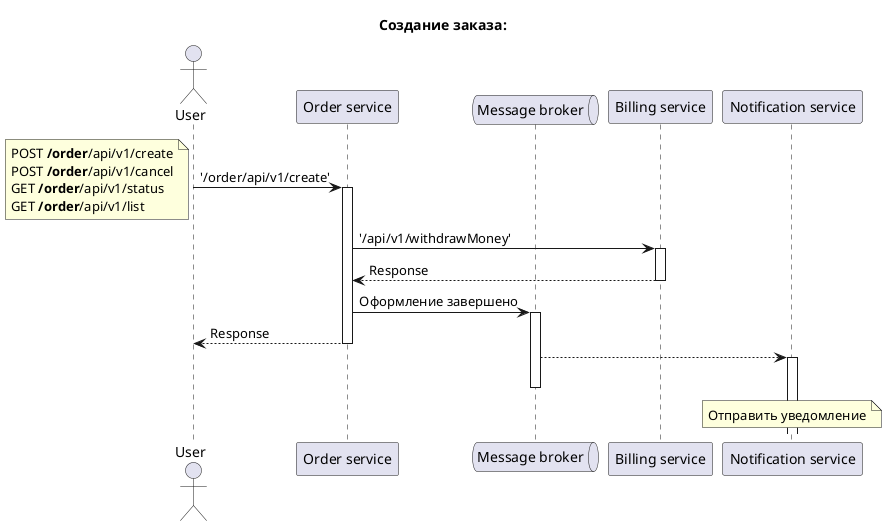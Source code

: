 @startuml
'https://plantuml.com/sequence-diagram

actor User
participant "Order service"
queue "Message broker"
participant "Billing service"
participant "Notification service"

title Создание заказа:
User -> "Order service": '/order/api/v1/create'
Activate "Order service"
note left
POST <b>/order</b>/api/v1/create
POST <b>/order</b>/api/v1/cancel
GET <b>/order</b>/api/v1/status
GET <b>/order</b>/api/v1/list
end note

"Order service" -> "Billing service": '/api/v1/withdrawMoney'
Activate "Billing service"
"Billing service" --> "Order service": Response
Deactivate "Billing service"

"Order service" -> "Message broker": Оформление завершено
Activate "Message broker"
"Order service" --> User: Response
Deactivate "Order service"

"Message broker" --> "Notification service":
Activate "Notification service"
note over "Notification service"
Отправить уведомление
end note

Deactivate "Message broker"

@enduml
